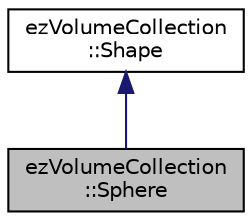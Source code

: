 digraph "ezVolumeCollection::Sphere"
{
 // LATEX_PDF_SIZE
  edge [fontname="Helvetica",fontsize="10",labelfontname="Helvetica",labelfontsize="10"];
  node [fontname="Helvetica",fontsize="10",shape=record];
  Node1 [label="ezVolumeCollection\l::Sphere",height=0.2,width=0.4,color="black", fillcolor="grey75", style="filled", fontcolor="black",tooltip=" "];
  Node2 -> Node1 [dir="back",color="midnightblue",fontsize="10",style="solid",fontname="Helvetica"];
  Node2 [label="ezVolumeCollection\l::Shape",height=0.2,width=0.4,color="black", fillcolor="white", style="filled",URL="$d0/d2b/structez_volume_collection_1_1_shape.htm",tooltip=" "];
}
